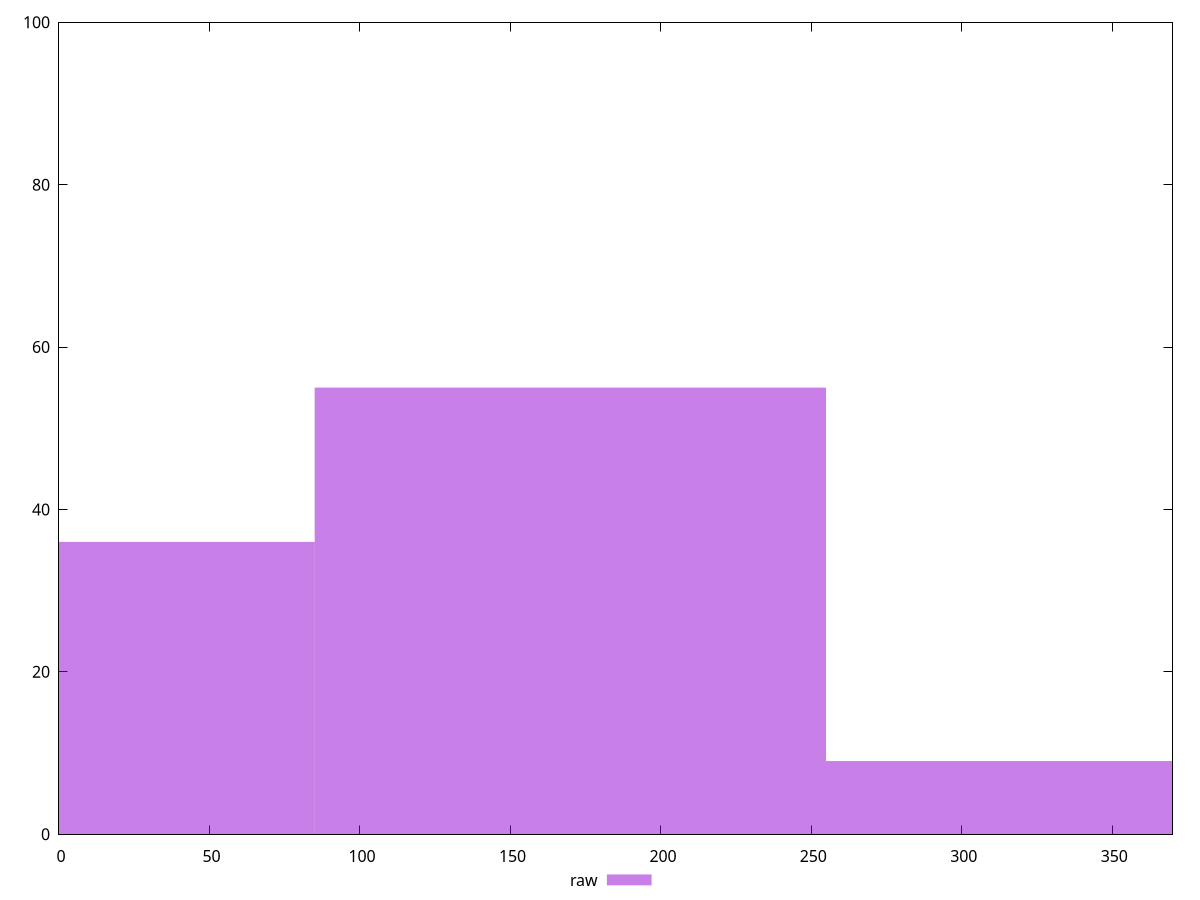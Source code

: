reset

$raw <<EOF
0 36
169.915883772888 55
339.831767545776 9
EOF

set key outside below
set boxwidth 169.915883772888
set xrange [0:370]
set yrange [0:100]
set trange [0:100]
set style fill transparent solid 0.5 noborder
set terminal svg size 640, 490 enhanced background rgb 'white'
set output "reprap/unused-css-rules/samples/pages+cached+noexternal+nomedia/raw/histogram.svg"

plot $raw title "raw" with boxes

reset
